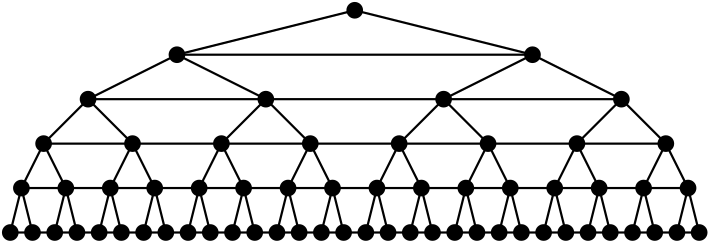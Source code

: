 <?xml version="1.0"?>
<!DOCTYPE ipe SYSTEM "ipe.dtd">
<ipe version="70218" creator="Ipe 7.2.24">
<info created="D:20220720145104" modified="D:20220720145113"/>
<ipestyle name="basic">
<symbol name="arrow/arc(spx)">
<path stroke="sym-stroke" fill="sym-stroke" pen="sym-pen">
0 0 m
-1 0.333 l
-1 -0.333 l
h
</path>
</symbol>
<symbol name="arrow/farc(spx)">
<path stroke="sym-stroke" fill="white" pen="sym-pen">
0 0 m
-1 0.333 l
-1 -0.333 l
h
</path>
</symbol>
<symbol name="arrow/ptarc(spx)">
<path stroke="sym-stroke" fill="sym-stroke" pen="sym-pen">
0 0 m
-1 0.333 l
-0.8 0 l
-1 -0.333 l
h
</path>
</symbol>
<symbol name="arrow/fptarc(spx)">
<path stroke="sym-stroke" fill="white" pen="sym-pen">
0 0 m
-1 0.333 l
-0.8 0 l
-1 -0.333 l
h
</path>
</symbol>
<symbol name="mark/circle(sx)" transformations="translations">
<path fill="sym-stroke">
0.6 0 0 0.6 0 0 e
0.4 0 0 0.4 0 0 e
</path>
</symbol>
<symbol name="mark/disk(sx)" transformations="translations">
<path fill="sym-stroke">
0.6 0 0 0.6 0 0 e
</path>
</symbol>
<symbol name="mark/fdisk(sfx)" transformations="translations">
<group>
<path fill="sym-fill">
0.5 0 0 0.5 0 0 e
</path>
<path fill="sym-stroke" fillrule="eofill">
0.6 0 0 0.6 0 0 e
0.4 0 0 0.4 0 0 e
</path>
</group>
</symbol>
<symbol name="mark/box(sx)" transformations="translations">
<path fill="sym-stroke" fillrule="eofill">
-0.6 -0.6 m
0.6 -0.6 l
0.6 0.6 l
-0.6 0.6 l
h
-0.4 -0.4 m
0.4 -0.4 l
0.4 0.4 l
-0.4 0.4 l
h
</path>
</symbol>
<symbol name="mark/square(sx)" transformations="translations">
<path fill="sym-stroke">
-0.6 -0.6 m
0.6 -0.6 l
0.6 0.6 l
-0.6 0.6 l
h
</path>
</symbol>
<symbol name="mark/fsquare(sfx)" transformations="translations">
<group>
<path fill="sym-fill">
-0.5 -0.5 m
0.5 -0.5 l
0.5 0.5 l
-0.5 0.5 l
h
</path>
<path fill="sym-stroke" fillrule="eofill">
-0.6 -0.6 m
0.6 -0.6 l
0.6 0.6 l
-0.6 0.6 l
h
-0.4 -0.4 m
0.4 -0.4 l
0.4 0.4 l
-0.4 0.4 l
h
</path>
</group>
</symbol>
<symbol name="mark/cross(sx)" transformations="translations">
<group>
<path fill="sym-stroke">
-0.43 -0.57 m
0.57 0.43 l
0.43 0.57 l
-0.57 -0.43 l
h
</path>
<path fill="sym-stroke">
-0.43 0.57 m
0.57 -0.43 l
0.43 -0.57 l
-0.57 0.43 l
h
</path>
</group>
</symbol>
<symbol name="arrow/fnormal(spx)">
<path stroke="sym-stroke" fill="white" pen="sym-pen">
0 0 m
-1 0.333 l
-1 -0.333 l
h
</path>
</symbol>
<symbol name="arrow/pointed(spx)">
<path stroke="sym-stroke" fill="sym-stroke" pen="sym-pen">
0 0 m
-1 0.333 l
-0.8 0 l
-1 -0.333 l
h
</path>
</symbol>
<symbol name="arrow/fpointed(spx)">
<path stroke="sym-stroke" fill="white" pen="sym-pen">
0 0 m
-1 0.333 l
-0.8 0 l
-1 -0.333 l
h
</path>
</symbol>
<symbol name="arrow/linear(spx)">
<path stroke="sym-stroke" pen="sym-pen">
-1 0.333 m
0 0 l
-1 -0.333 l
</path>
</symbol>
<symbol name="arrow/fdouble(spx)">
<path stroke="sym-stroke" fill="white" pen="sym-pen">
0 0 m
-1 0.333 l
-1 -0.333 l
h
-1 0 m
-2 0.333 l
-2 -0.333 l
h
</path>
</symbol>
<symbol name="arrow/double(spx)">
<path stroke="sym-stroke" fill="sym-stroke" pen="sym-pen">
0 0 m
-1 0.333 l
-1 -0.333 l
h
-1 0 m
-2 0.333 l
-2 -0.333 l
h
</path>
</symbol>
<symbol name="arrow/mid-normal(spx)">
<path stroke="sym-stroke" fill="sym-stroke" pen="sym-pen">
0.5 0 m
-0.5 0.333 l
-0.5 -0.333 l
h
</path>
</symbol>
<symbol name="arrow/mid-fnormal(spx)">
<path stroke="sym-stroke" fill="white" pen="sym-pen">
0.5 0 m
-0.5 0.333 l
-0.5 -0.333 l
h
</path>
</symbol>
<symbol name="arrow/mid-pointed(spx)">
<path stroke="sym-stroke" fill="sym-stroke" pen="sym-pen">
0.5 0 m
-0.5 0.333 l
-0.3 0 l
-0.5 -0.333 l
h
</path>
</symbol>
<symbol name="arrow/mid-fpointed(spx)">
<path stroke="sym-stroke" fill="white" pen="sym-pen">
0.5 0 m
-0.5 0.333 l
-0.3 0 l
-0.5 -0.333 l
h
</path>
</symbol>
<symbol name="arrow/mid-double(spx)">
<path stroke="sym-stroke" fill="sym-stroke" pen="sym-pen">
1 0 m
0 0.333 l
0 -0.333 l
h
0 0 m
-1 0.333 l
-1 -0.333 l
h
</path>
</symbol>
<symbol name="arrow/mid-fdouble(spx)">
<path stroke="sym-stroke" fill="white" pen="sym-pen">
1 0 m
0 0.333 l
0 -0.333 l
h
0 0 m
-1 0.333 l
-1 -0.333 l
h
</path>
</symbol>
<anglesize name="22.5 deg" value="22.5"/>
<anglesize name="30 deg" value="30"/>
<anglesize name="45 deg" value="45"/>
<anglesize name="60 deg" value="60"/>
<anglesize name="90 deg" value="90"/>
<arrowsize name="large" value="10"/>
<arrowsize name="small" value="5"/>
<arrowsize name="tiny" value="3"/>
<color name="blue" value="0 0 1"/>
<color name="brown" value="0.647 0.165 0.165"/>
<color name="darkblue" value="0 0 0.545"/>
<color name="darkcyan" value="0 0.545 0.545"/>
<color name="darkgray" value="0.663"/>
<color name="darkgreen" value="0 0.392 0"/>
<color name="darkmagenta" value="0.545 0 0.545"/>
<color name="darkorange" value="1 0.549 0"/>
<color name="darkred" value="0.545 0 0"/>
<color name="gold" value="1 0.843 0"/>
<color name="gray" value="0.745"/>
<color name="green" value="0 1 0"/>
<color name="lightblue" value="0.678 0.847 0.902"/>
<color name="lightcyan" value="0.878 1 1"/>
<color name="lightgray" value="0.827"/>
<color name="lightgreen" value="0.565 0.933 0.565"/>
<color name="lightyellow" value="1 1 0.878"/>
<color name="navy" value="0 0 0.502"/>
<color name="orange" value="1 0.647 0"/>
<color name="pink" value="1 0.753 0.796"/>
<color name="purple" value="0.627 0.125 0.941"/>
<color name="red" value="1 0 0"/>
<color name="seagreen" value="0.18 0.545 0.341"/>
<color name="turquoise" value="0.251 0.878 0.816"/>
<color name="violet" value="0.933 0.51 0.933"/>
<color name="yellow" value="1 1 0"/>
<dashstyle name="dash dot dotted" value="[4 2 1 2 1 2] 0"/>
<dashstyle name="dash dotted" value="[4 2 1 2] 0"/>
<dashstyle name="dashed" value="[4] 0"/>
<dashstyle name="dotted" value="[1 3] 0"/>
<gridsize name="10 pts (~3.5 mm)" value="10"/>
<gridsize name="14 pts (~5 mm)" value="14"/>
<gridsize name="16 pts (~6 mm)" value="16"/>
<gridsize name="20 pts (~7 mm)" value="20"/>
<gridsize name="28 pts (~10 mm)" value="28"/>
<gridsize name="32 pts (~12 mm)" value="32"/>
<gridsize name="4 pts" value="4"/>
<gridsize name="56 pts (~20 mm)" value="56"/>
<gridsize name="8 pts (~3 mm)" value="8"/>
<opacity name="10%" value="0.1"/>
<opacity name="30%" value="0.3"/>
<opacity name="50%" value="0.5"/>
<opacity name="75%" value="0.75"/>
<pen name="fat" value="1.2"/>
<pen name="heavier" value="0.8"/>
<pen name="ultrafat" value="2"/>
<symbolsize name="large" value="5"/>
<symbolsize name="small" value="2"/>
<symbolsize name="tiny" value="1.1"/>
<textsize name="Huge" value="\Huge"/>
<textsize name="LARGE" value="\LARGE"/>
<textsize name="Large" value="\Large"/>
<textsize name="footnote" value="\footnotesize"/>
<textsize name="huge" value="\huge"/>
<textsize name="large" value="\large"/>
<textsize name="small" value="\small"/>
<textsize name="tiny" value="\tiny"/>
<textstyle name="center" begin="\begin{center}" end="\end{center}"/>
<textstyle name="item" begin="\begin{itemize}\item{}" end="\end{itemize}"/>
<textstyle name="itemize" begin="\begin{itemize}" end="\end{itemize}"/>
<tiling name="falling" angle="-60" step="4" width="1"/>
<tiling name="rising" angle="30" step="4" width="1"/>
</ipestyle>
<page>
<layer name="T_h"/>
<layer name="paths"/>
<view layers="T_h paths" active="paths"/>
<use layer="T_h" name="mark/disk(sx)" pos="128 576" size="large" stroke="black"/>
<use name="mark/disk(sx)" pos="136 576" size="large" stroke="black"/>
<use name="mark/disk(sx)" pos="132 592" size="large" stroke="black"/>
<path stroke="black" pen="heavier">
128 576 m
132 592 l
</path>
<path stroke="black" pen="heavier">
132 592 m
136 576 l
</path>
<use matrix="1 0 0 1 16 0" name="mark/disk(sx)" pos="128 576" size="large" stroke="black"/>
<use matrix="1 0 0 1 16 0" name="mark/disk(sx)" pos="136 576" size="large" stroke="black"/>
<use matrix="1 0 0 1 16 0" name="mark/disk(sx)" pos="132 592" size="large" stroke="black"/>
<path matrix="1 0 0 1 16 0" stroke="black" pen="heavier">
128 576 m
132 592 l
</path>
<path matrix="1 0 0 1 16 0" stroke="black" pen="heavier">
132 592 m
136 576 l
</path>
<use name="mark/disk(sx)" pos="140 608" size="large" stroke="black"/>
<path stroke="black" pen="heavier">
132 592 m
140 608 l
</path>
<path stroke="black" pen="heavier">
140 608 m
148 592 l
</path>
<use matrix="1 0 0 1 32 0" name="mark/disk(sx)" pos="128 576" size="large" stroke="black"/>
<use matrix="1 0 0 1 32 0" name="mark/disk(sx)" pos="136 576" size="large" stroke="black"/>
<use matrix="1 0 0 1 32 0" name="mark/disk(sx)" pos="132 592" size="large" stroke="black"/>
<path matrix="1 0 0 1 32 0" stroke="black" pen="heavier">
128 576 m
132 592 l
</path>
<path matrix="1 0 0 1 32 0" stroke="black" pen="heavier">
132 592 m
136 576 l
</path>
<use matrix="1 0 0 1 48 0" name="mark/disk(sx)" pos="128 576" size="large" stroke="black"/>
<use matrix="1 0 0 1 48 0" name="mark/disk(sx)" pos="136 576" size="large" stroke="black"/>
<use matrix="1 0 0 1 48 0" name="mark/disk(sx)" pos="132 592" size="large" stroke="black"/>
<path matrix="1 0 0 1 48 0" stroke="black" pen="heavier">
128 576 m
132 592 l
</path>
<path matrix="1 0 0 1 48 0" stroke="black" pen="heavier">
132 592 m
136 576 l
</path>
<use matrix="1 0 0 1 32 0" name="mark/disk(sx)" pos="140 608" size="large" stroke="black"/>
<path matrix="1 0 0 1 32 0" stroke="black" pen="heavier">
132 592 m
140 608 l
</path>
<path matrix="1 0 0 1 32 0" stroke="black" pen="heavier">
140 608 m
148 592 l
</path>
<use name="mark/disk(sx)" pos="156 624" size="large" stroke="black"/>
<path stroke="black" pen="heavier">
140 608 m
156 624 l
</path>
<path stroke="black" pen="heavier">
156 624 m
172 608 l
</path>
<use matrix="1 0 0 1 64 0" name="mark/disk(sx)" pos="128 576" size="large" stroke="black"/>
<use matrix="1 0 0 1 64 0" name="mark/disk(sx)" pos="136 576" size="large" stroke="black"/>
<use matrix="1 0 0 1 64 0" name="mark/disk(sx)" pos="132 592" size="large" stroke="black"/>
<path matrix="1 0 0 1 64 0" stroke="black" pen="heavier">
128 576 m
132 592 l
</path>
<path matrix="1 0 0 1 64 0" stroke="black" pen="heavier">
132 592 m
136 576 l
</path>
<use matrix="1 0 0 1 80 0" name="mark/disk(sx)" pos="128 576" size="large" stroke="black"/>
<use matrix="1 0 0 1 80 0" name="mark/disk(sx)" pos="136 576" size="large" stroke="black"/>
<use matrix="1 0 0 1 80 0" name="mark/disk(sx)" pos="132 592" size="large" stroke="black"/>
<path matrix="1 0 0 1 80 0" stroke="black" pen="heavier">
128 576 m
132 592 l
</path>
<path matrix="1 0 0 1 80 0" stroke="black" pen="heavier">
132 592 m
136 576 l
</path>
<use matrix="1 0 0 1 64 0" name="mark/disk(sx)" pos="140 608" size="large" stroke="black"/>
<path matrix="1 0 0 1 64 0" stroke="black" pen="heavier">
132 592 m
140 608 l
</path>
<path matrix="1 0 0 1 64 0" stroke="black" pen="heavier">
140 608 m
148 592 l
</path>
<use matrix="1 0 0 1 96 0" name="mark/disk(sx)" pos="128 576" size="large" stroke="black"/>
<use matrix="1 0 0 1 96 0" name="mark/disk(sx)" pos="136 576" size="large" stroke="black"/>
<use matrix="1 0 0 1 96 0" name="mark/disk(sx)" pos="132 592" size="large" stroke="black"/>
<path matrix="1 0 0 1 96 0" stroke="black" pen="heavier">
128 576 m
132 592 l
</path>
<path matrix="1 0 0 1 96 0" stroke="black" pen="heavier">
132 592 m
136 576 l
</path>
<use matrix="1 0 0 1 112 0" name="mark/disk(sx)" pos="128 576" size="large" stroke="black"/>
<use matrix="1 0 0 1 112 0" name="mark/disk(sx)" pos="136 576" size="large" stroke="black"/>
<use matrix="1 0 0 1 112 0" name="mark/disk(sx)" pos="132 592" size="large" stroke="black"/>
<path matrix="1 0 0 1 112 0" stroke="black" pen="heavier">
128 576 m
132 592 l
</path>
<path matrix="1 0 0 1 112 0" stroke="black" pen="heavier">
132 592 m
136 576 l
</path>
<use matrix="1 0 0 1 96 0" name="mark/disk(sx)" pos="140 608" size="large" stroke="black"/>
<path matrix="1 0 0 1 96 0" stroke="black" pen="heavier">
132 592 m
140 608 l
</path>
<path matrix="1 0 0 1 96 0" stroke="black" pen="heavier">
140 608 m
148 592 l
</path>
<use matrix="1 0 0 1 64 0" name="mark/disk(sx)" pos="156 624" size="large" stroke="black"/>
<path matrix="1 0 0 1 64 0" stroke="black" pen="heavier">
140 608 m
156 624 l
</path>
<path matrix="1 0 0 1 64 0" stroke="black" pen="heavier">
156 624 m
172 608 l
</path>
<use name="mark/disk(sx)" pos="188 640" size="large" stroke="black"/>
<path stroke="black" pen="heavier">
156 624 m
188 640 l
</path>
<path stroke="black" pen="heavier">
188 640 m
220 624 l
</path>
<use matrix="1 0 0 1 128 0" name="mark/disk(sx)" pos="128 576" size="large" stroke="black"/>
<use matrix="1 0 0 1 128 0" name="mark/disk(sx)" pos="136 576" size="large" stroke="black"/>
<use matrix="1 0 0 1 128 0" name="mark/disk(sx)" pos="132 592" size="large" stroke="black"/>
<path matrix="1 0 0 1 128 0" stroke="black" pen="heavier">
128 576 m
132 592 l
</path>
<path matrix="1 0 0 1 128 0" stroke="black" pen="heavier">
132 592 m
136 576 l
</path>
<use matrix="1 0 0 1 144 0" name="mark/disk(sx)" pos="128 576" size="large" stroke="black"/>
<use matrix="1 0 0 1 144 0" name="mark/disk(sx)" pos="136 576" size="large" stroke="black"/>
<use matrix="1 0 0 1 144 0" name="mark/disk(sx)" pos="132 592" size="large" stroke="black"/>
<path matrix="1 0 0 1 144 0" stroke="black" pen="heavier">
128 576 m
132 592 l
</path>
<path matrix="1 0 0 1 144 0" stroke="black" pen="heavier">
132 592 m
136 576 l
</path>
<use matrix="1 0 0 1 128 0" name="mark/disk(sx)" pos="140 608" size="large" stroke="black"/>
<path matrix="1 0 0 1 128 0" stroke="black" pen="heavier">
132 592 m
140 608 l
</path>
<path matrix="1 0 0 1 128 0" stroke="black" pen="heavier">
140 608 m
148 592 l
</path>
<use matrix="1 0 0 1 160 0" name="mark/disk(sx)" pos="128 576" size="large" stroke="black"/>
<use matrix="1 0 0 1 160 0" name="mark/disk(sx)" pos="136 576" size="large" stroke="black"/>
<use matrix="1 0 0 1 160 0" name="mark/disk(sx)" pos="132 592" size="large" stroke="black"/>
<path matrix="1 0 0 1 160 0" stroke="black" pen="heavier">
128 576 m
132 592 l
</path>
<path matrix="1 0 0 1 160 0" stroke="black" pen="heavier">
132 592 m
136 576 l
</path>
<use matrix="1 0 0 1 176 0" name="mark/disk(sx)" pos="128 576" size="large" stroke="black"/>
<use matrix="1 0 0 1 176 0" name="mark/disk(sx)" pos="136 576" size="large" stroke="black"/>
<use matrix="1 0 0 1 176 0" name="mark/disk(sx)" pos="132 592" size="large" stroke="black"/>
<path matrix="1 0 0 1 176 0" stroke="black" pen="heavier">
128 576 m
132 592 l
</path>
<path matrix="1 0 0 1 176 0" stroke="black" pen="heavier">
132 592 m
136 576 l
</path>
<use matrix="1 0 0 1 160 0" name="mark/disk(sx)" pos="140 608" size="large" stroke="black"/>
<path matrix="1 0 0 1 160 0" stroke="black" pen="heavier">
132 592 m
140 608 l
</path>
<path matrix="1 0 0 1 160 0" stroke="black" pen="heavier">
140 608 m
148 592 l
</path>
<use matrix="1 0 0 1 128 0" name="mark/disk(sx)" pos="156 624" size="large" stroke="black"/>
<path matrix="1 0 0 1 128 0" stroke="black" pen="heavier">
140 608 m
156 624 l
</path>
<path matrix="1 0 0 1 128 0" stroke="black" pen="heavier">
156 624 m
172 608 l
</path>
<use matrix="1 0 0 1 192 0" name="mark/disk(sx)" pos="128 576" size="large" stroke="black"/>
<use matrix="1 0 0 1 192 0" name="mark/disk(sx)" pos="136 576" size="large" stroke="black"/>
<use matrix="1 0 0 1 192 0" name="mark/disk(sx)" pos="132 592" size="large" stroke="black"/>
<path matrix="1 0 0 1 192 0" stroke="black" pen="heavier">
128 576 m
132 592 l
</path>
<path matrix="1 0 0 1 192 0" stroke="black" pen="heavier">
132 592 m
136 576 l
</path>
<use matrix="1 0 0 1 208 0" name="mark/disk(sx)" pos="128 576" size="large" stroke="black"/>
<use matrix="1 0 0 1 208 0" name="mark/disk(sx)" pos="136 576" size="large" stroke="black"/>
<use matrix="1 0 0 1 208 0" name="mark/disk(sx)" pos="132 592" size="large" stroke="black"/>
<path matrix="1 0 0 1 208 0" stroke="black" pen="heavier">
128 576 m
132 592 l
</path>
<path matrix="1 0 0 1 208 0" stroke="black" pen="heavier">
132 592 m
136 576 l
</path>
<use matrix="1 0 0 1 192 0" name="mark/disk(sx)" pos="140 608" size="large" stroke="black"/>
<path matrix="1 0 0 1 192 0" stroke="black" pen="heavier">
132 592 m
140 608 l
</path>
<path matrix="1 0 0 1 192 0" stroke="black" pen="heavier">
140 608 m
148 592 l
</path>
<use matrix="1 0 0 1 224 0" name="mark/disk(sx)" pos="128 576" size="large" stroke="black"/>
<use matrix="1 0 0 1 224 0" name="mark/disk(sx)" pos="136 576" size="large" stroke="black"/>
<use matrix="1 0 0 1 224 0" name="mark/disk(sx)" pos="132 592" size="large" stroke="black"/>
<path matrix="1 0 0 1 224 0" stroke="black" pen="heavier">
128 576 m
132 592 l
</path>
<path matrix="1 0 0 1 224 0" stroke="black" pen="heavier">
132 592 m
136 576 l
</path>
<use matrix="1 0 0 1 240 0" name="mark/disk(sx)" pos="128 576" size="large" stroke="black"/>
<use matrix="1 0 0 1 240 0" name="mark/disk(sx)" pos="136 576" size="large" stroke="black"/>
<use matrix="1 0 0 1 240 0" name="mark/disk(sx)" pos="132 592" size="large" stroke="black"/>
<path matrix="1 0 0 1 240 0" stroke="black" pen="heavier">
128 576 m
132 592 l
</path>
<path matrix="1 0 0 1 240 0" stroke="black" pen="heavier">
132 592 m
136 576 l
</path>
<use matrix="1 0 0 1 224 0" name="mark/disk(sx)" pos="140 608" size="large" stroke="black"/>
<path matrix="1 0 0 1 224 0" stroke="black" pen="heavier">
132 592 m
140 608 l
</path>
<path matrix="1 0 0 1 224 0" stroke="black" pen="heavier">
140 608 m
148 592 l
</path>
<use matrix="1 0 0 1 192 0" name="mark/disk(sx)" pos="156 624" size="large" stroke="black"/>
<path matrix="1 0 0 1 192 0" stroke="black" pen="heavier">
140 608 m
156 624 l
</path>
<path matrix="1 0 0 1 192 0" stroke="black" pen="heavier">
156 624 m
172 608 l
</path>
<use matrix="1 0 0 1 128 0" name="mark/disk(sx)" pos="188 640" size="large" stroke="black"/>
<path matrix="1 0 0 1 128 0" stroke="black" pen="heavier">
156 624 m
188 640 l
</path>
<path matrix="1 0 0 1 128 0" stroke="black" pen="heavier">
188 640 m
220 624 l
</path>
<use name="mark/disk(sx)" pos="252 656" size="large" stroke="black"/>
<path stroke="black" pen="heavier">
188 640 m
252 656 l
</path>
<path stroke="black" pen="heavier">
252 656 m
316 640 l
</path>
<path layer="paths" stroke="black" pen="heavier">
188 640 m
316 640 l
</path>
<path stroke="black" pen="heavier">
156 624 m
348 624 l
</path>
<path stroke="black" pen="heavier">
140 608 m
364 608 l
</path>
<path stroke="black" pen="heavier">
132 592 m
372 592 l
</path>
<path stroke="black" pen="heavier">
128 576 m
376 576 l
</path>
</page>
</ipe>
